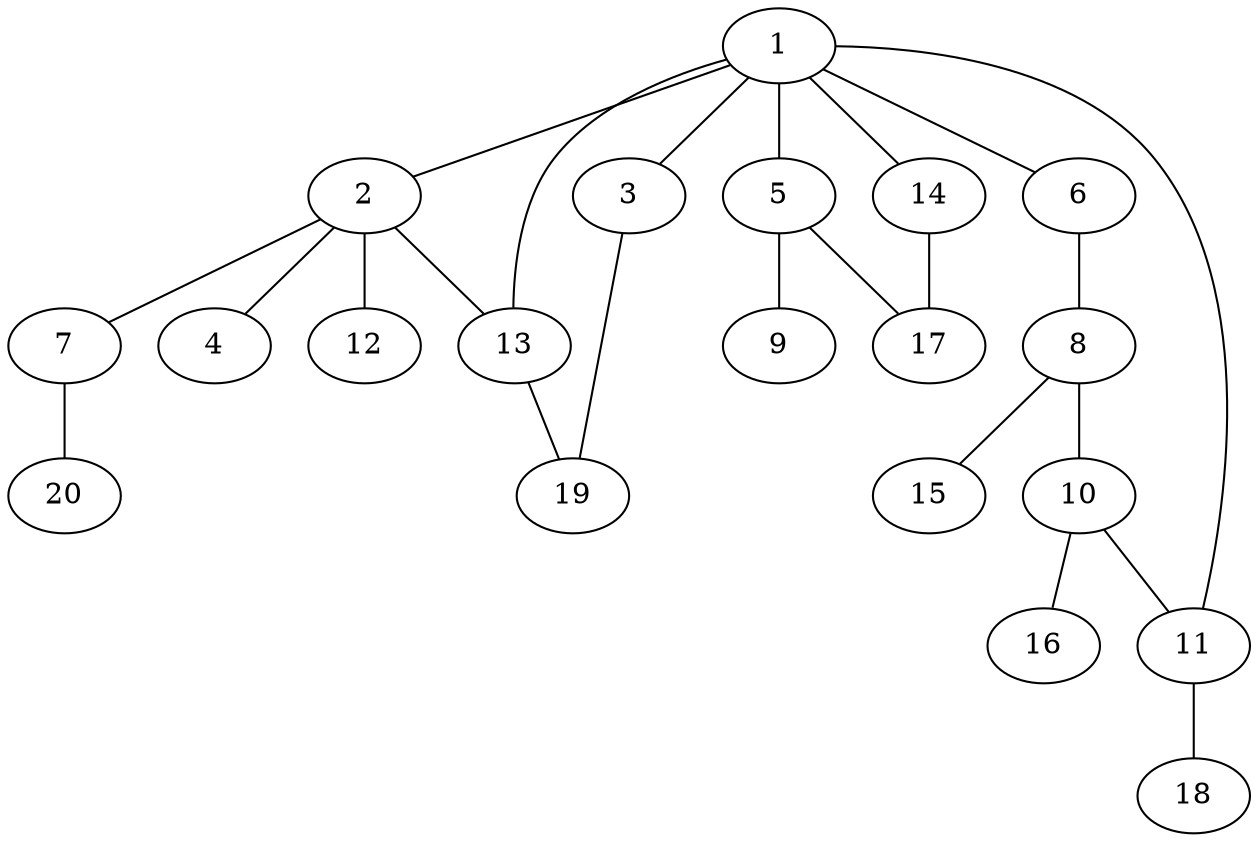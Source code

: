 graph graphname {1--2
1--3
1--5
1--6
1--11
1--13
1--14
2--4
2--7
2--12
2--13
3--19
5--9
5--17
6--8
7--20
8--10
8--15
10--11
10--16
11--18
13--19
14--17
}